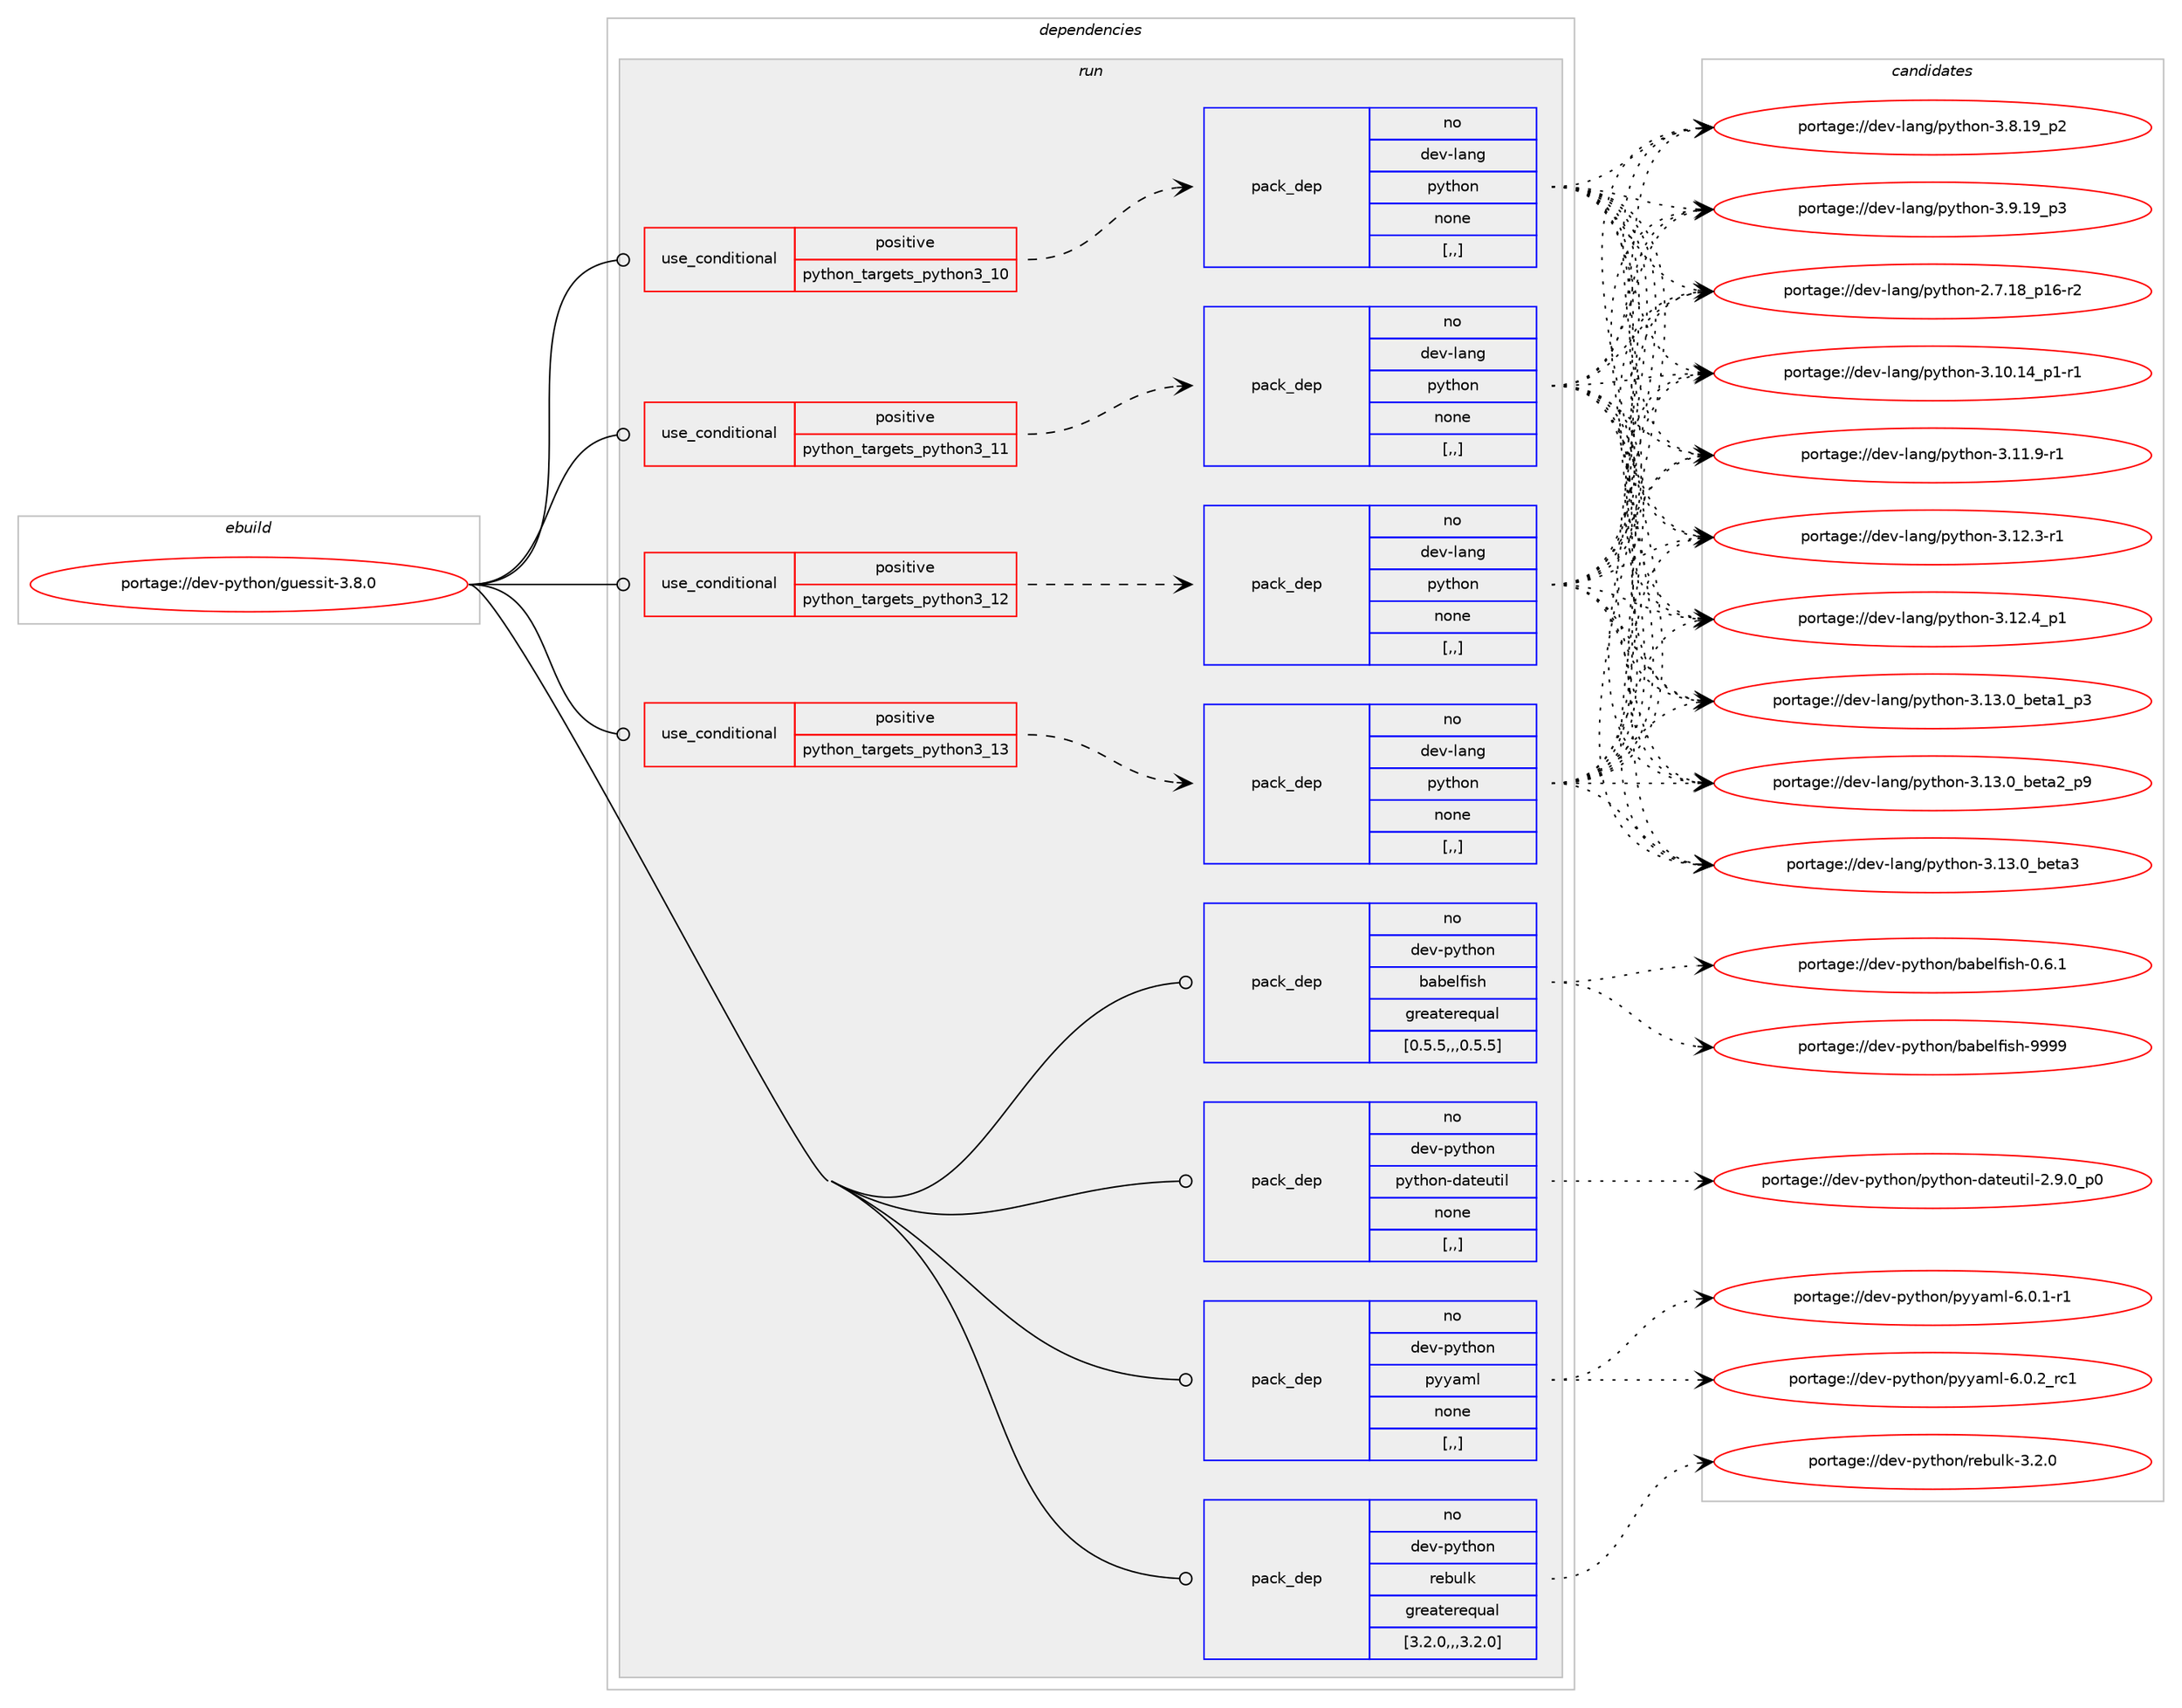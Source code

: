digraph prolog {

# *************
# Graph options
# *************

newrank=true;
concentrate=true;
compound=true;
graph [rankdir=LR,fontname=Helvetica,fontsize=10,ranksep=1.5];#, ranksep=2.5, nodesep=0.2];
edge  [arrowhead=vee];
node  [fontname=Helvetica,fontsize=10];

# **********
# The ebuild
# **********

subgraph cluster_leftcol {
color=gray;
rank=same;
label=<<i>ebuild</i>>;
id [label="portage://dev-python/guessit-3.8.0", color=red, width=4, href="../dev-python/guessit-3.8.0.svg"];
}

# ****************
# The dependencies
# ****************

subgraph cluster_midcol {
color=gray;
label=<<i>dependencies</i>>;
subgraph cluster_compile {
fillcolor="#eeeeee";
style=filled;
label=<<i>compile</i>>;
}
subgraph cluster_compileandrun {
fillcolor="#eeeeee";
style=filled;
label=<<i>compile and run</i>>;
}
subgraph cluster_run {
fillcolor="#eeeeee";
style=filled;
label=<<i>run</i>>;
subgraph cond32266 {
dependency143930 [label=<<TABLE BORDER="0" CELLBORDER="1" CELLSPACING="0" CELLPADDING="4"><TR><TD ROWSPAN="3" CELLPADDING="10">use_conditional</TD></TR><TR><TD>positive</TD></TR><TR><TD>python_targets_python3_10</TD></TR></TABLE>>, shape=none, color=red];
subgraph pack110449 {
dependency143931 [label=<<TABLE BORDER="0" CELLBORDER="1" CELLSPACING="0" CELLPADDING="4" WIDTH="220"><TR><TD ROWSPAN="6" CELLPADDING="30">pack_dep</TD></TR><TR><TD WIDTH="110">no</TD></TR><TR><TD>dev-lang</TD></TR><TR><TD>python</TD></TR><TR><TD>none</TD></TR><TR><TD>[,,]</TD></TR></TABLE>>, shape=none, color=blue];
}
dependency143930:e -> dependency143931:w [weight=20,style="dashed",arrowhead="vee"];
}
id:e -> dependency143930:w [weight=20,style="solid",arrowhead="odot"];
subgraph cond32267 {
dependency143932 [label=<<TABLE BORDER="0" CELLBORDER="1" CELLSPACING="0" CELLPADDING="4"><TR><TD ROWSPAN="3" CELLPADDING="10">use_conditional</TD></TR><TR><TD>positive</TD></TR><TR><TD>python_targets_python3_11</TD></TR></TABLE>>, shape=none, color=red];
subgraph pack110450 {
dependency143933 [label=<<TABLE BORDER="0" CELLBORDER="1" CELLSPACING="0" CELLPADDING="4" WIDTH="220"><TR><TD ROWSPAN="6" CELLPADDING="30">pack_dep</TD></TR><TR><TD WIDTH="110">no</TD></TR><TR><TD>dev-lang</TD></TR><TR><TD>python</TD></TR><TR><TD>none</TD></TR><TR><TD>[,,]</TD></TR></TABLE>>, shape=none, color=blue];
}
dependency143932:e -> dependency143933:w [weight=20,style="dashed",arrowhead="vee"];
}
id:e -> dependency143932:w [weight=20,style="solid",arrowhead="odot"];
subgraph cond32268 {
dependency143934 [label=<<TABLE BORDER="0" CELLBORDER="1" CELLSPACING="0" CELLPADDING="4"><TR><TD ROWSPAN="3" CELLPADDING="10">use_conditional</TD></TR><TR><TD>positive</TD></TR><TR><TD>python_targets_python3_12</TD></TR></TABLE>>, shape=none, color=red];
subgraph pack110451 {
dependency143935 [label=<<TABLE BORDER="0" CELLBORDER="1" CELLSPACING="0" CELLPADDING="4" WIDTH="220"><TR><TD ROWSPAN="6" CELLPADDING="30">pack_dep</TD></TR><TR><TD WIDTH="110">no</TD></TR><TR><TD>dev-lang</TD></TR><TR><TD>python</TD></TR><TR><TD>none</TD></TR><TR><TD>[,,]</TD></TR></TABLE>>, shape=none, color=blue];
}
dependency143934:e -> dependency143935:w [weight=20,style="dashed",arrowhead="vee"];
}
id:e -> dependency143934:w [weight=20,style="solid",arrowhead="odot"];
subgraph cond32269 {
dependency143936 [label=<<TABLE BORDER="0" CELLBORDER="1" CELLSPACING="0" CELLPADDING="4"><TR><TD ROWSPAN="3" CELLPADDING="10">use_conditional</TD></TR><TR><TD>positive</TD></TR><TR><TD>python_targets_python3_13</TD></TR></TABLE>>, shape=none, color=red];
subgraph pack110452 {
dependency143937 [label=<<TABLE BORDER="0" CELLBORDER="1" CELLSPACING="0" CELLPADDING="4" WIDTH="220"><TR><TD ROWSPAN="6" CELLPADDING="30">pack_dep</TD></TR><TR><TD WIDTH="110">no</TD></TR><TR><TD>dev-lang</TD></TR><TR><TD>python</TD></TR><TR><TD>none</TD></TR><TR><TD>[,,]</TD></TR></TABLE>>, shape=none, color=blue];
}
dependency143936:e -> dependency143937:w [weight=20,style="dashed",arrowhead="vee"];
}
id:e -> dependency143936:w [weight=20,style="solid",arrowhead="odot"];
subgraph pack110453 {
dependency143938 [label=<<TABLE BORDER="0" CELLBORDER="1" CELLSPACING="0" CELLPADDING="4" WIDTH="220"><TR><TD ROWSPAN="6" CELLPADDING="30">pack_dep</TD></TR><TR><TD WIDTH="110">no</TD></TR><TR><TD>dev-python</TD></TR><TR><TD>babelfish</TD></TR><TR><TD>greaterequal</TD></TR><TR><TD>[0.5.5,,,0.5.5]</TD></TR></TABLE>>, shape=none, color=blue];
}
id:e -> dependency143938:w [weight=20,style="solid",arrowhead="odot"];
subgraph pack110454 {
dependency143939 [label=<<TABLE BORDER="0" CELLBORDER="1" CELLSPACING="0" CELLPADDING="4" WIDTH="220"><TR><TD ROWSPAN="6" CELLPADDING="30">pack_dep</TD></TR><TR><TD WIDTH="110">no</TD></TR><TR><TD>dev-python</TD></TR><TR><TD>python-dateutil</TD></TR><TR><TD>none</TD></TR><TR><TD>[,,]</TD></TR></TABLE>>, shape=none, color=blue];
}
id:e -> dependency143939:w [weight=20,style="solid",arrowhead="odot"];
subgraph pack110455 {
dependency143940 [label=<<TABLE BORDER="0" CELLBORDER="1" CELLSPACING="0" CELLPADDING="4" WIDTH="220"><TR><TD ROWSPAN="6" CELLPADDING="30">pack_dep</TD></TR><TR><TD WIDTH="110">no</TD></TR><TR><TD>dev-python</TD></TR><TR><TD>pyyaml</TD></TR><TR><TD>none</TD></TR><TR><TD>[,,]</TD></TR></TABLE>>, shape=none, color=blue];
}
id:e -> dependency143940:w [weight=20,style="solid",arrowhead="odot"];
subgraph pack110456 {
dependency143941 [label=<<TABLE BORDER="0" CELLBORDER="1" CELLSPACING="0" CELLPADDING="4" WIDTH="220"><TR><TD ROWSPAN="6" CELLPADDING="30">pack_dep</TD></TR><TR><TD WIDTH="110">no</TD></TR><TR><TD>dev-python</TD></TR><TR><TD>rebulk</TD></TR><TR><TD>greaterequal</TD></TR><TR><TD>[3.2.0,,,3.2.0]</TD></TR></TABLE>>, shape=none, color=blue];
}
id:e -> dependency143941:w [weight=20,style="solid",arrowhead="odot"];
}
}

# **************
# The candidates
# **************

subgraph cluster_choices {
rank=same;
color=gray;
label=<<i>candidates</i>>;

subgraph choice110449 {
color=black;
nodesep=1;
choice100101118451089711010347112121116104111110455046554649569511249544511450 [label="portage://dev-lang/python-2.7.18_p16-r2", color=red, width=4,href="../dev-lang/python-2.7.18_p16-r2.svg"];
choice100101118451089711010347112121116104111110455146494846495295112494511449 [label="portage://dev-lang/python-3.10.14_p1-r1", color=red, width=4,href="../dev-lang/python-3.10.14_p1-r1.svg"];
choice100101118451089711010347112121116104111110455146494946574511449 [label="portage://dev-lang/python-3.11.9-r1", color=red, width=4,href="../dev-lang/python-3.11.9-r1.svg"];
choice100101118451089711010347112121116104111110455146495046514511449 [label="portage://dev-lang/python-3.12.3-r1", color=red, width=4,href="../dev-lang/python-3.12.3-r1.svg"];
choice100101118451089711010347112121116104111110455146495046529511249 [label="portage://dev-lang/python-3.12.4_p1", color=red, width=4,href="../dev-lang/python-3.12.4_p1.svg"];
choice10010111845108971101034711212111610411111045514649514648959810111697499511251 [label="portage://dev-lang/python-3.13.0_beta1_p3", color=red, width=4,href="../dev-lang/python-3.13.0_beta1_p3.svg"];
choice10010111845108971101034711212111610411111045514649514648959810111697509511257 [label="portage://dev-lang/python-3.13.0_beta2_p9", color=red, width=4,href="../dev-lang/python-3.13.0_beta2_p9.svg"];
choice1001011184510897110103471121211161041111104551464951464895981011169751 [label="portage://dev-lang/python-3.13.0_beta3", color=red, width=4,href="../dev-lang/python-3.13.0_beta3.svg"];
choice100101118451089711010347112121116104111110455146564649579511250 [label="portage://dev-lang/python-3.8.19_p2", color=red, width=4,href="../dev-lang/python-3.8.19_p2.svg"];
choice100101118451089711010347112121116104111110455146574649579511251 [label="portage://dev-lang/python-3.9.19_p3", color=red, width=4,href="../dev-lang/python-3.9.19_p3.svg"];
dependency143931:e -> choice100101118451089711010347112121116104111110455046554649569511249544511450:w [style=dotted,weight="100"];
dependency143931:e -> choice100101118451089711010347112121116104111110455146494846495295112494511449:w [style=dotted,weight="100"];
dependency143931:e -> choice100101118451089711010347112121116104111110455146494946574511449:w [style=dotted,weight="100"];
dependency143931:e -> choice100101118451089711010347112121116104111110455146495046514511449:w [style=dotted,weight="100"];
dependency143931:e -> choice100101118451089711010347112121116104111110455146495046529511249:w [style=dotted,weight="100"];
dependency143931:e -> choice10010111845108971101034711212111610411111045514649514648959810111697499511251:w [style=dotted,weight="100"];
dependency143931:e -> choice10010111845108971101034711212111610411111045514649514648959810111697509511257:w [style=dotted,weight="100"];
dependency143931:e -> choice1001011184510897110103471121211161041111104551464951464895981011169751:w [style=dotted,weight="100"];
dependency143931:e -> choice100101118451089711010347112121116104111110455146564649579511250:w [style=dotted,weight="100"];
dependency143931:e -> choice100101118451089711010347112121116104111110455146574649579511251:w [style=dotted,weight="100"];
}
subgraph choice110450 {
color=black;
nodesep=1;
choice100101118451089711010347112121116104111110455046554649569511249544511450 [label="portage://dev-lang/python-2.7.18_p16-r2", color=red, width=4,href="../dev-lang/python-2.7.18_p16-r2.svg"];
choice100101118451089711010347112121116104111110455146494846495295112494511449 [label="portage://dev-lang/python-3.10.14_p1-r1", color=red, width=4,href="../dev-lang/python-3.10.14_p1-r1.svg"];
choice100101118451089711010347112121116104111110455146494946574511449 [label="portage://dev-lang/python-3.11.9-r1", color=red, width=4,href="../dev-lang/python-3.11.9-r1.svg"];
choice100101118451089711010347112121116104111110455146495046514511449 [label="portage://dev-lang/python-3.12.3-r1", color=red, width=4,href="../dev-lang/python-3.12.3-r1.svg"];
choice100101118451089711010347112121116104111110455146495046529511249 [label="portage://dev-lang/python-3.12.4_p1", color=red, width=4,href="../dev-lang/python-3.12.4_p1.svg"];
choice10010111845108971101034711212111610411111045514649514648959810111697499511251 [label="portage://dev-lang/python-3.13.0_beta1_p3", color=red, width=4,href="../dev-lang/python-3.13.0_beta1_p3.svg"];
choice10010111845108971101034711212111610411111045514649514648959810111697509511257 [label="portage://dev-lang/python-3.13.0_beta2_p9", color=red, width=4,href="../dev-lang/python-3.13.0_beta2_p9.svg"];
choice1001011184510897110103471121211161041111104551464951464895981011169751 [label="portage://dev-lang/python-3.13.0_beta3", color=red, width=4,href="../dev-lang/python-3.13.0_beta3.svg"];
choice100101118451089711010347112121116104111110455146564649579511250 [label="portage://dev-lang/python-3.8.19_p2", color=red, width=4,href="../dev-lang/python-3.8.19_p2.svg"];
choice100101118451089711010347112121116104111110455146574649579511251 [label="portage://dev-lang/python-3.9.19_p3", color=red, width=4,href="../dev-lang/python-3.9.19_p3.svg"];
dependency143933:e -> choice100101118451089711010347112121116104111110455046554649569511249544511450:w [style=dotted,weight="100"];
dependency143933:e -> choice100101118451089711010347112121116104111110455146494846495295112494511449:w [style=dotted,weight="100"];
dependency143933:e -> choice100101118451089711010347112121116104111110455146494946574511449:w [style=dotted,weight="100"];
dependency143933:e -> choice100101118451089711010347112121116104111110455146495046514511449:w [style=dotted,weight="100"];
dependency143933:e -> choice100101118451089711010347112121116104111110455146495046529511249:w [style=dotted,weight="100"];
dependency143933:e -> choice10010111845108971101034711212111610411111045514649514648959810111697499511251:w [style=dotted,weight="100"];
dependency143933:e -> choice10010111845108971101034711212111610411111045514649514648959810111697509511257:w [style=dotted,weight="100"];
dependency143933:e -> choice1001011184510897110103471121211161041111104551464951464895981011169751:w [style=dotted,weight="100"];
dependency143933:e -> choice100101118451089711010347112121116104111110455146564649579511250:w [style=dotted,weight="100"];
dependency143933:e -> choice100101118451089711010347112121116104111110455146574649579511251:w [style=dotted,weight="100"];
}
subgraph choice110451 {
color=black;
nodesep=1;
choice100101118451089711010347112121116104111110455046554649569511249544511450 [label="portage://dev-lang/python-2.7.18_p16-r2", color=red, width=4,href="../dev-lang/python-2.7.18_p16-r2.svg"];
choice100101118451089711010347112121116104111110455146494846495295112494511449 [label="portage://dev-lang/python-3.10.14_p1-r1", color=red, width=4,href="../dev-lang/python-3.10.14_p1-r1.svg"];
choice100101118451089711010347112121116104111110455146494946574511449 [label="portage://dev-lang/python-3.11.9-r1", color=red, width=4,href="../dev-lang/python-3.11.9-r1.svg"];
choice100101118451089711010347112121116104111110455146495046514511449 [label="portage://dev-lang/python-3.12.3-r1", color=red, width=4,href="../dev-lang/python-3.12.3-r1.svg"];
choice100101118451089711010347112121116104111110455146495046529511249 [label="portage://dev-lang/python-3.12.4_p1", color=red, width=4,href="../dev-lang/python-3.12.4_p1.svg"];
choice10010111845108971101034711212111610411111045514649514648959810111697499511251 [label="portage://dev-lang/python-3.13.0_beta1_p3", color=red, width=4,href="../dev-lang/python-3.13.0_beta1_p3.svg"];
choice10010111845108971101034711212111610411111045514649514648959810111697509511257 [label="portage://dev-lang/python-3.13.0_beta2_p9", color=red, width=4,href="../dev-lang/python-3.13.0_beta2_p9.svg"];
choice1001011184510897110103471121211161041111104551464951464895981011169751 [label="portage://dev-lang/python-3.13.0_beta3", color=red, width=4,href="../dev-lang/python-3.13.0_beta3.svg"];
choice100101118451089711010347112121116104111110455146564649579511250 [label="portage://dev-lang/python-3.8.19_p2", color=red, width=4,href="../dev-lang/python-3.8.19_p2.svg"];
choice100101118451089711010347112121116104111110455146574649579511251 [label="portage://dev-lang/python-3.9.19_p3", color=red, width=4,href="../dev-lang/python-3.9.19_p3.svg"];
dependency143935:e -> choice100101118451089711010347112121116104111110455046554649569511249544511450:w [style=dotted,weight="100"];
dependency143935:e -> choice100101118451089711010347112121116104111110455146494846495295112494511449:w [style=dotted,weight="100"];
dependency143935:e -> choice100101118451089711010347112121116104111110455146494946574511449:w [style=dotted,weight="100"];
dependency143935:e -> choice100101118451089711010347112121116104111110455146495046514511449:w [style=dotted,weight="100"];
dependency143935:e -> choice100101118451089711010347112121116104111110455146495046529511249:w [style=dotted,weight="100"];
dependency143935:e -> choice10010111845108971101034711212111610411111045514649514648959810111697499511251:w [style=dotted,weight="100"];
dependency143935:e -> choice10010111845108971101034711212111610411111045514649514648959810111697509511257:w [style=dotted,weight="100"];
dependency143935:e -> choice1001011184510897110103471121211161041111104551464951464895981011169751:w [style=dotted,weight="100"];
dependency143935:e -> choice100101118451089711010347112121116104111110455146564649579511250:w [style=dotted,weight="100"];
dependency143935:e -> choice100101118451089711010347112121116104111110455146574649579511251:w [style=dotted,weight="100"];
}
subgraph choice110452 {
color=black;
nodesep=1;
choice100101118451089711010347112121116104111110455046554649569511249544511450 [label="portage://dev-lang/python-2.7.18_p16-r2", color=red, width=4,href="../dev-lang/python-2.7.18_p16-r2.svg"];
choice100101118451089711010347112121116104111110455146494846495295112494511449 [label="portage://dev-lang/python-3.10.14_p1-r1", color=red, width=4,href="../dev-lang/python-3.10.14_p1-r1.svg"];
choice100101118451089711010347112121116104111110455146494946574511449 [label="portage://dev-lang/python-3.11.9-r1", color=red, width=4,href="../dev-lang/python-3.11.9-r1.svg"];
choice100101118451089711010347112121116104111110455146495046514511449 [label="portage://dev-lang/python-3.12.3-r1", color=red, width=4,href="../dev-lang/python-3.12.3-r1.svg"];
choice100101118451089711010347112121116104111110455146495046529511249 [label="portage://dev-lang/python-3.12.4_p1", color=red, width=4,href="../dev-lang/python-3.12.4_p1.svg"];
choice10010111845108971101034711212111610411111045514649514648959810111697499511251 [label="portage://dev-lang/python-3.13.0_beta1_p3", color=red, width=4,href="../dev-lang/python-3.13.0_beta1_p3.svg"];
choice10010111845108971101034711212111610411111045514649514648959810111697509511257 [label="portage://dev-lang/python-3.13.0_beta2_p9", color=red, width=4,href="../dev-lang/python-3.13.0_beta2_p9.svg"];
choice1001011184510897110103471121211161041111104551464951464895981011169751 [label="portage://dev-lang/python-3.13.0_beta3", color=red, width=4,href="../dev-lang/python-3.13.0_beta3.svg"];
choice100101118451089711010347112121116104111110455146564649579511250 [label="portage://dev-lang/python-3.8.19_p2", color=red, width=4,href="../dev-lang/python-3.8.19_p2.svg"];
choice100101118451089711010347112121116104111110455146574649579511251 [label="portage://dev-lang/python-3.9.19_p3", color=red, width=4,href="../dev-lang/python-3.9.19_p3.svg"];
dependency143937:e -> choice100101118451089711010347112121116104111110455046554649569511249544511450:w [style=dotted,weight="100"];
dependency143937:e -> choice100101118451089711010347112121116104111110455146494846495295112494511449:w [style=dotted,weight="100"];
dependency143937:e -> choice100101118451089711010347112121116104111110455146494946574511449:w [style=dotted,weight="100"];
dependency143937:e -> choice100101118451089711010347112121116104111110455146495046514511449:w [style=dotted,weight="100"];
dependency143937:e -> choice100101118451089711010347112121116104111110455146495046529511249:w [style=dotted,weight="100"];
dependency143937:e -> choice10010111845108971101034711212111610411111045514649514648959810111697499511251:w [style=dotted,weight="100"];
dependency143937:e -> choice10010111845108971101034711212111610411111045514649514648959810111697509511257:w [style=dotted,weight="100"];
dependency143937:e -> choice1001011184510897110103471121211161041111104551464951464895981011169751:w [style=dotted,weight="100"];
dependency143937:e -> choice100101118451089711010347112121116104111110455146564649579511250:w [style=dotted,weight="100"];
dependency143937:e -> choice100101118451089711010347112121116104111110455146574649579511251:w [style=dotted,weight="100"];
}
subgraph choice110453 {
color=black;
nodesep=1;
choice1001011184511212111610411111047989798101108102105115104454846544649 [label="portage://dev-python/babelfish-0.6.1", color=red, width=4,href="../dev-python/babelfish-0.6.1.svg"];
choice10010111845112121116104111110479897981011081021051151044557575757 [label="portage://dev-python/babelfish-9999", color=red, width=4,href="../dev-python/babelfish-9999.svg"];
dependency143938:e -> choice1001011184511212111610411111047989798101108102105115104454846544649:w [style=dotted,weight="100"];
dependency143938:e -> choice10010111845112121116104111110479897981011081021051151044557575757:w [style=dotted,weight="100"];
}
subgraph choice110454 {
color=black;
nodesep=1;
choice100101118451121211161041111104711212111610411111045100971161011171161051084550465746489511248 [label="portage://dev-python/python-dateutil-2.9.0_p0", color=red, width=4,href="../dev-python/python-dateutil-2.9.0_p0.svg"];
dependency143939:e -> choice100101118451121211161041111104711212111610411111045100971161011171161051084550465746489511248:w [style=dotted,weight="100"];
}
subgraph choice110455 {
color=black;
nodesep=1;
choice1001011184511212111610411111047112121121971091084554464846494511449 [label="portage://dev-python/pyyaml-6.0.1-r1", color=red, width=4,href="../dev-python/pyyaml-6.0.1-r1.svg"];
choice100101118451121211161041111104711212112197109108455446484650951149949 [label="portage://dev-python/pyyaml-6.0.2_rc1", color=red, width=4,href="../dev-python/pyyaml-6.0.2_rc1.svg"];
dependency143940:e -> choice1001011184511212111610411111047112121121971091084554464846494511449:w [style=dotted,weight="100"];
dependency143940:e -> choice100101118451121211161041111104711212112197109108455446484650951149949:w [style=dotted,weight="100"];
}
subgraph choice110456 {
color=black;
nodesep=1;
choice100101118451121211161041111104711410198117108107455146504648 [label="portage://dev-python/rebulk-3.2.0", color=red, width=4,href="../dev-python/rebulk-3.2.0.svg"];
dependency143941:e -> choice100101118451121211161041111104711410198117108107455146504648:w [style=dotted,weight="100"];
}
}

}
